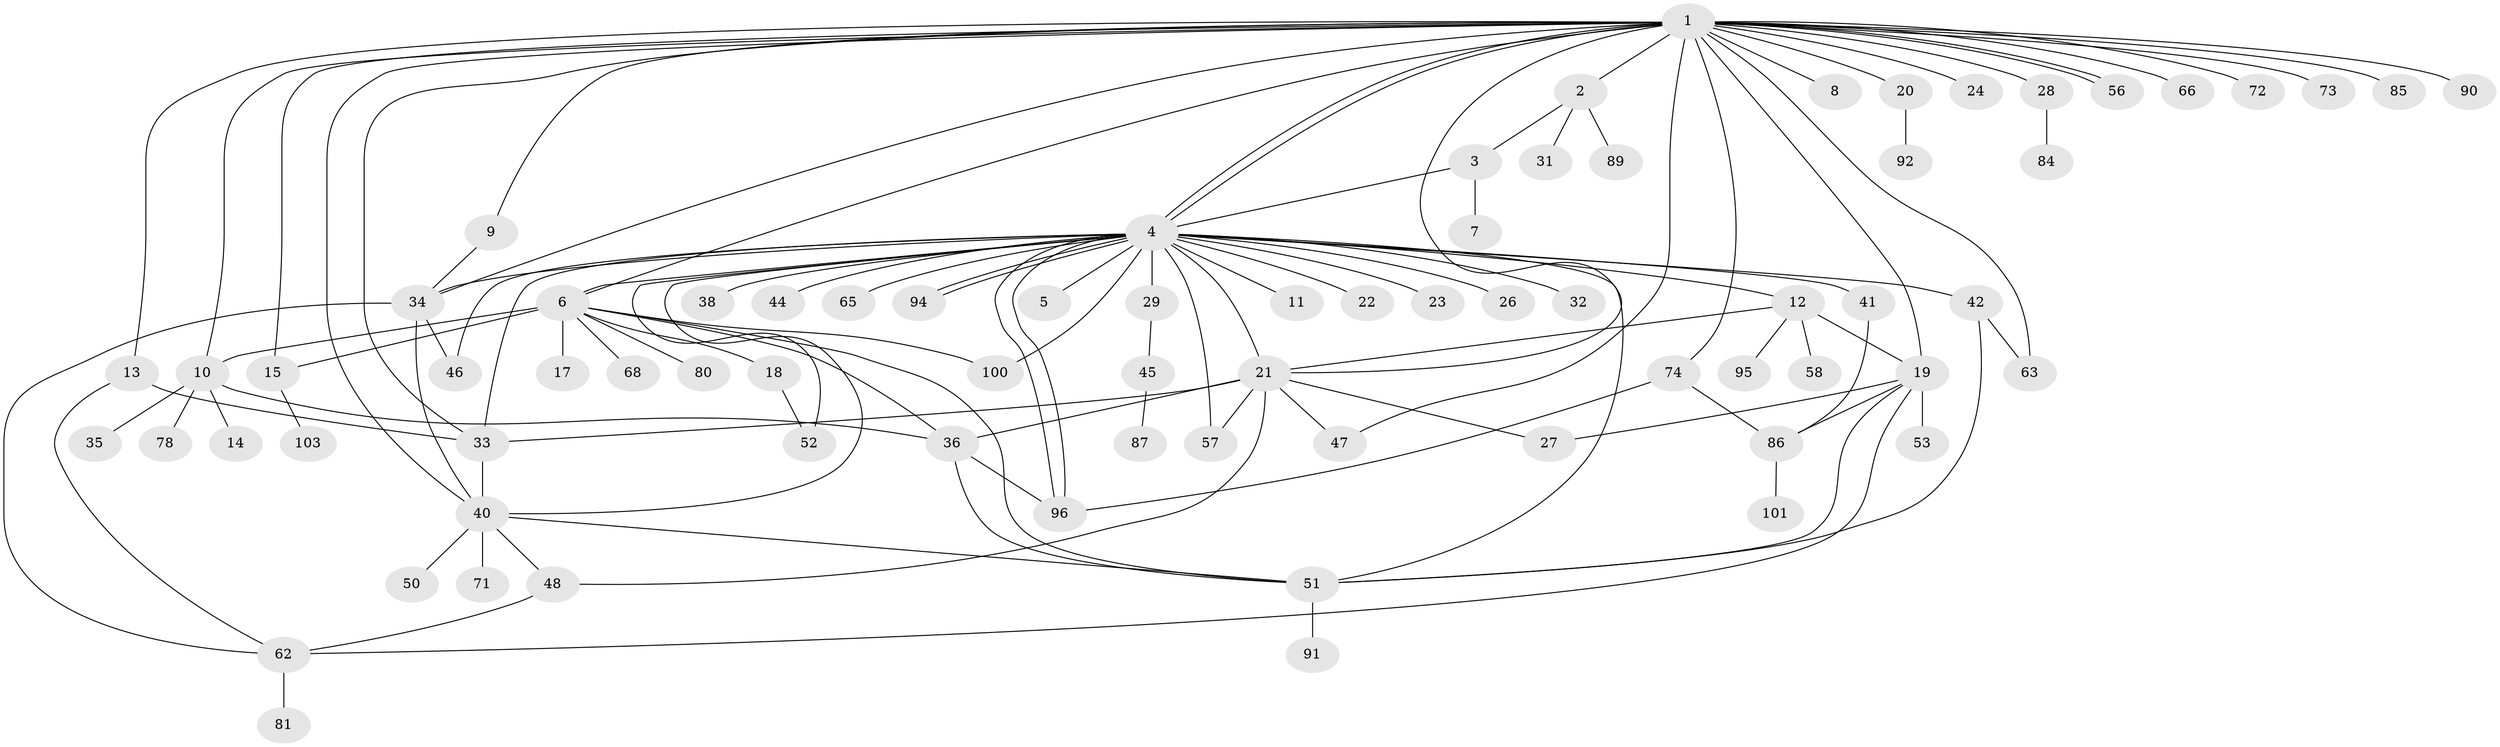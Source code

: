 // Generated by graph-tools (version 1.1) at 2025/23/03/03/25 07:23:50]
// undirected, 75 vertices, 115 edges
graph export_dot {
graph [start="1"]
  node [color=gray90,style=filled];
  1 [super="+93"];
  2 [super="+43"];
  3;
  4 [super="+16"];
  5;
  6 [super="+64"];
  7;
  8;
  9 [super="+88"];
  10 [super="+69"];
  11 [super="+39"];
  12;
  13 [super="+99"];
  14;
  15 [super="+30"];
  17;
  18 [super="+70"];
  19 [super="+37"];
  20;
  21 [super="+61"];
  22 [super="+49"];
  23;
  24 [super="+25"];
  26 [super="+54"];
  27;
  28 [super="+82"];
  29 [super="+79"];
  31 [super="+75"];
  32;
  33 [super="+67"];
  34 [super="+76"];
  35;
  36 [super="+59"];
  38;
  40 [super="+55"];
  41;
  42;
  44;
  45;
  46;
  47;
  48 [super="+77"];
  50;
  51 [super="+60"];
  52;
  53;
  56 [super="+97"];
  57;
  58;
  62 [super="+83"];
  63;
  65;
  66;
  68;
  71;
  72;
  73;
  74 [super="+102"];
  78;
  80;
  81;
  84;
  85;
  86 [super="+98"];
  87;
  89;
  90;
  91;
  92;
  94;
  95;
  96;
  100;
  101;
  103;
  1 -- 2;
  1 -- 4 [weight=2];
  1 -- 4;
  1 -- 6 [weight=2];
  1 -- 8;
  1 -- 9;
  1 -- 10;
  1 -- 13;
  1 -- 15;
  1 -- 19;
  1 -- 20;
  1 -- 21;
  1 -- 24;
  1 -- 28 [weight=2];
  1 -- 33;
  1 -- 40;
  1 -- 47;
  1 -- 56;
  1 -- 56;
  1 -- 63;
  1 -- 66;
  1 -- 72;
  1 -- 73;
  1 -- 74;
  1 -- 85;
  1 -- 90;
  1 -- 34;
  2 -- 3;
  2 -- 31;
  2 -- 89;
  3 -- 4;
  3 -- 7;
  4 -- 5;
  4 -- 6;
  4 -- 11;
  4 -- 12;
  4 -- 21;
  4 -- 23;
  4 -- 26;
  4 -- 29;
  4 -- 32;
  4 -- 33;
  4 -- 38;
  4 -- 40;
  4 -- 41;
  4 -- 42;
  4 -- 44;
  4 -- 46;
  4 -- 51;
  4 -- 57;
  4 -- 65;
  4 -- 94;
  4 -- 94;
  4 -- 96;
  4 -- 96;
  4 -- 100;
  4 -- 34;
  4 -- 52;
  4 -- 22;
  6 -- 15;
  6 -- 17;
  6 -- 18;
  6 -- 36;
  6 -- 68;
  6 -- 80;
  6 -- 100;
  6 -- 10;
  6 -- 51;
  9 -- 34;
  10 -- 14;
  10 -- 35;
  10 -- 78;
  10 -- 36;
  12 -- 21;
  12 -- 58;
  12 -- 95;
  12 -- 19;
  13 -- 33;
  13 -- 62;
  15 -- 103;
  18 -- 52;
  19 -- 27;
  19 -- 62;
  19 -- 53;
  19 -- 51;
  19 -- 86;
  20 -- 92;
  21 -- 27;
  21 -- 36;
  21 -- 48;
  21 -- 33;
  21 -- 57;
  21 -- 47;
  28 -- 84;
  29 -- 45;
  33 -- 40;
  34 -- 46;
  34 -- 62;
  34 -- 40;
  36 -- 51;
  36 -- 96;
  40 -- 48;
  40 -- 50;
  40 -- 51;
  40 -- 71;
  41 -- 86;
  42 -- 63;
  42 -- 51;
  45 -- 87;
  48 -- 62;
  51 -- 91;
  62 -- 81;
  74 -- 86;
  74 -- 96;
  86 -- 101;
}
